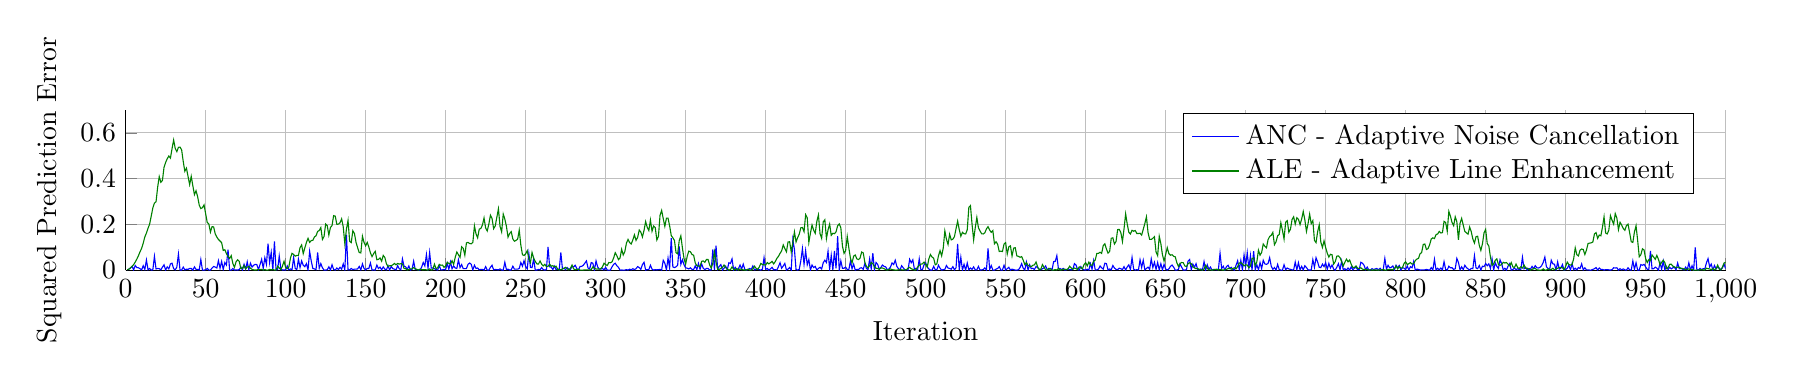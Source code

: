 % This file was created by matlab2tikz v0.4.7 (commit d4c8764c3916fd1d124533205db34e93e01e5518) running on MATLAB 8.3.
% Copyright (c) 2008--2014, Nico Schlömer <nico.schloemer@gmail.com>
% All rights reserved.
% Minimal pgfplots version: 1.3
% 
% The latest updates can be retrieved from
%   http://www.mathworks.com/matlabcentral/fileexchange/22022-matlab2tikz
% where you can also make suggestions and rate matlab2tikz.
% 
\begin{tikzpicture}

\begin{axis}[%
width=8in,
height=0.8in,
scale only axis,
xmin=0,
xmax=1000,
xlabel={Iteration},
xmajorgrids,
ymin=0,
ymax=0.7,
ylabel={Squared Prediction Error},
ymajorgrids,
axis x line*=bottom,
axis y line*=left,
legend style={draw=black,fill=white,legend cell align=left}
]
\addplot [color=blue,solid]
  table[row sep=crcr]{1	0.001\\
2	0.004\\
3	0.009\\
4	0.016\\
5	0.001\\
6	0.02\\
7	0.011\\
8	0.01\\
9	0.006\\
10	0.001\\
11	0.019\\
12	0.003\\
13	0.044\\
14	0.001\\
15	0.007\\
16	0.0\\
17	0.001\\
18	0.06\\
19	0.005\\
20	0.007\\
21	0.006\\
22	0.001\\
23	0.013\\
24	0.023\\
25	8.957e-06\\
26	0.014\\
27	0.005\\
28	0.027\\
29	0.03\\
30	0.006\\
31	0.001\\
32	0.013\\
33	0.07\\
34	0.0\\
35	2.976e-05\\
36	0.013\\
37	0.001\\
38	0.004\\
39	0.003\\
40	0.007\\
41	0.007\\
42	0.0\\
43	0.014\\
44	0.003\\
45	0.003\\
46	0.001\\
47	0.046\\
48	4.572e-05\\
49	0.0\\
50	0.001\\
51	0.007\\
52	0.0\\
53	0.0\\
54	0.009\\
55	0.016\\
56	0.013\\
57	0.009\\
58	0.041\\
59	0.008\\
60	0.038\\
61	0.003\\
62	0.033\\
63	0.022\\
64	0.089\\
65	2.041e-05\\
66	0.0\\
67	0.007\\
68	0.0\\
69	0.001\\
70	0.0\\
71	0.002\\
72	0.013\\
73	9.623e-05\\
74	0.025\\
75	0.004\\
76	0.036\\
77	0.001\\
78	0.03\\
79	0.013\\
80	0.021\\
81	0.025\\
82	0.024\\
83	0.002\\
84	0.024\\
85	0.047\\
86	0.008\\
87	0.054\\
88	0.025\\
89	0.116\\
90	0.033\\
91	0.078\\
92	0.0\\
93	0.125\\
94	0.001\\
95	0.002\\
96	0.062\\
97	0.006\\
98	0.0\\
99	0.001\\
100	7.112e-05\\
101	0.018\\
102	0.001\\
103	0.005\\
104	0.002\\
105	0.055\\
106	0.007\\
107	0.002\\
108	0.048\\
109	0.011\\
110	0.04\\
111	0.021\\
112	0.015\\
113	0.028\\
114	0.001\\
115	0.082\\
116	0.04\\
117	0.007\\
118	0.005\\
119	0.002\\
120	0.077\\
121	0.008\\
122	0.028\\
123	0.01\\
124	0.0\\
125	6.369e-05\\
126	0.001\\
127	0.014\\
128	0.0\\
129	0.023\\
130	0.003\\
131	0.0\\
132	0.009\\
133	0.002\\
134	0.012\\
135	0.004\\
136	0.027\\
137	0.001\\
138	0.155\\
139	0.001\\
140	0.001\\
141	0.007\\
142	0.002\\
143	0.004\\
144	0.004\\
145	0.005\\
146	0.016\\
147	0.001\\
148	0.027\\
149	0.007\\
150	2.115e-06\\
151	0.007\\
152	0.007\\
153	0.031\\
154	0.0\\
155	0.001\\
156	0.0\\
157	0.022\\
158	0.007\\
159	0.013\\
160	0.001\\
161	0.014\\
162	0.004\\
163	0.001\\
164	0.019\\
165	0.0\\
166	0.016\\
167	0.006\\
168	0.004\\
169	0.001\\
170	0.019\\
171	0.006\\
172	0.001\\
173	0.049\\
174	0.017\\
175	0.014\\
176	0.003\\
177	0.018\\
178	0.0\\
179	0.003\\
180	0.039\\
181	0.003\\
182	0.002\\
183	0.001\\
184	0.0\\
185	0.013\\
186	0.033\\
187	0.018\\
188	0.068\\
189	0.008\\
190	0.077\\
191	0.009\\
192	0.009\\
193	0.006\\
194	0.002\\
195	6.77e-05\\
196	0.02\\
197	0.001\\
198	0.001\\
199	0.003\\
200	0.001\\
201	0.03\\
202	0.003\\
203	0.036\\
204	0.006\\
205	0.018\\
206	0.009\\
207	0.007\\
208	0.045\\
209	0.011\\
210	0.024\\
211	0.006\\
212	0.006\\
213	0.007\\
214	0.025\\
215	0.031\\
216	0.025\\
217	0.001\\
218	0.021\\
219	0.007\\
220	0.009\\
221	0.001\\
222	0.003\\
223	0.003\\
224	0.0\\
225	0.015\\
226	8.194e-06\\
227	0.0\\
228	0.012\\
229	0.021\\
230	0.001\\
231	0.003\\
232	0.002\\
233	0.001\\
234	0.005\\
235	9.797e-05\\
236	0.0\\
237	0.034\\
238	0.002\\
239	0.004\\
240	0.0\\
241	0.001\\
242	0.017\\
243	0.004\\
244	0.004\\
245	0.004\\
246	0.007\\
247	0.033\\
248	0.017\\
249	0.041\\
250	0.015\\
251	0.005\\
252	0.073\\
253	0.012\\
254	0.011\\
255	0.049\\
256	5.531e-05\\
257	6.406e-05\\
258	0.003\\
259	0.001\\
260	0.011\\
261	0.002\\
262	4.737e-05\\
263	0.002\\
264	0.101\\
265	0.014\\
266	0.013\\
267	0.002\\
268	0.017\\
269	0.002\\
270	0.005\\
271	0.001\\
272	0.077\\
273	0.005\\
274	0.008\\
275	0.002\\
276	0.011\\
277	0.004\\
278	0.002\\
279	0.016\\
280	0.014\\
281	0.021\\
282	0.006\\
283	1.646e-05\\
284	0.016\\
285	0.016\\
286	0.021\\
287	0.03\\
288	0.04\\
289	0.009\\
290	0.005\\
291	0.033\\
292	0.03\\
293	3.102e-08\\
294	0.04\\
295	0.014\\
296	0.004\\
297	0.004\\
298	0.007\\
299	0.001\\
300	0.012\\
301	4.734e-05\\
302	2.57e-05\\
303	0.0\\
304	0.014\\
305	0.025\\
306	0.03\\
307	0.019\\
308	0.012\\
309	0.0\\
310	7.063e-05\\
311	4.349e-05\\
312	0.0\\
313	0.002\\
314	6.338e-06\\
315	0.004\\
316	0.001\\
317	0.006\\
318	0.002\\
319	0.006\\
320	0.015\\
321	0.011\\
322	0.003\\
323	0.024\\
324	0.034\\
325	2.29e-06\\
326	0.002\\
327	0.002\\
328	0.021\\
329	0.004\\
330	0.0\\
331	0.002\\
332	0.001\\
333	0.002\\
334	0.003\\
335	0.0\\
336	0.043\\
337	0.03\\
338	0.001\\
339	0.052\\
340	0.008\\
341	0.14\\
342	0.014\\
343	0.011\\
344	0.014\\
345	0.021\\
346	0.103\\
347	0.025\\
348	0.045\\
349	0.023\\
350	0.01\\
351	0.008\\
352	0.005\\
353	0.01\\
354	0.003\\
355	0.003\\
356	0.018\\
357	0.002\\
358	0.029\\
359	0.003\\
360	0.027\\
361	0.008\\
362	0.002\\
363	0.007\\
364	0.007\\
365	0.0\\
366	0.001\\
367	0.09\\
368	0.001\\
369	0.107\\
370	0.004\\
371	0.016\\
372	0.024\\
373	0.0\\
374	0.008\\
375	0.017\\
376	0.0\\
377	0.032\\
378	0.029\\
379	0.049\\
380	0.001\\
381	0.012\\
382	0.0\\
383	0.006\\
384	0.022\\
385	0.005\\
386	0.026\\
387	0.003\\
388	1.898e-05\\
389	0.002\\
390	0.007\\
391	0.003\\
392	0.018\\
393	0.001\\
394	0.003\\
395	0.003\\
396	0.002\\
397	2.836e-06\\
398	0.004\\
399	0.054\\
400	0.003\\
401	0.007\\
402	4.861e-06\\
403	0.005\\
404	0.012\\
405	0.001\\
406	0.002\\
407	0.0\\
408	0.015\\
409	0.032\\
410	0.008\\
411	0.018\\
412	0.029\\
413	2.017e-05\\
414	0.004\\
415	0.011\\
416	0.0\\
417	0.133\\
418	0.09\\
419	0.002\\
420	0.0\\
421	0.003\\
422	0.041\\
423	0.094\\
424	0.025\\
425	0.085\\
426	0.023\\
427	0.046\\
428	0.0\\
429	0.022\\
430	0.011\\
431	0.016\\
432	5.771e-07\\
433	0.007\\
434	0.012\\
435	0.005\\
436	0.032\\
437	0.043\\
438	0.033\\
439	0.082\\
440	0.003\\
441	0.064\\
442	6.23e-05\\
443	0.084\\
444	0.008\\
445	0.148\\
446	0.0\\
447	0.04\\
448	0.008\\
449	0.008\\
450	0.013\\
451	0.002\\
452	0.002\\
453	0.039\\
454	0.006\\
455	0.026\\
456	0.0\\
457	0.003\\
458	0.002\\
459	0.009\\
460	0.01\\
461	0.003\\
462	0.029\\
463	0.007\\
464	0.002\\
465	0.049\\
466	0.005\\
467	0.074\\
468	5.051e-06\\
469	0.033\\
470	0.025\\
471	0.005\\
472	0.011\\
473	0.022\\
474	0.016\\
475	0.014\\
476	0.002\\
477	0.004\\
478	0.013\\
479	0.031\\
480	0.024\\
481	0.043\\
482	0.016\\
483	0.006\\
484	0.001\\
485	0.019\\
486	0.01\\
487	0.001\\
488	0.002\\
489	5.322e-05\\
490	0.047\\
491	0.032\\
492	0.045\\
493	0.003\\
494	0.008\\
495	4.228e-07\\
496	0.049\\
497	0.002\\
498	0.002\\
499	0.023\\
500	0.032\\
501	0.014\\
502	0.005\\
503	1.907e-05\\
504	0.0\\
505	0.016\\
506	0.002\\
507	0.001\\
508	0.021\\
509	0.008\\
510	0.0\\
511	0.002\\
512	0.003\\
513	0.02\\
514	0.009\\
515	0.007\\
516	0.004\\
517	0.015\\
518	0.001\\
519	0.01\\
520	0.114\\
521	0.001\\
522	0.056\\
523	1.206e-07\\
524	0.025\\
525	0.0\\
526	0.031\\
527	0.001\\
528	0.009\\
529	0.003\\
530	0.014\\
531	0.001\\
532	0.001\\
533	0.016\\
534	4.935e-05\\
535	0.001\\
536	0.002\\
537	0.01\\
538	0.0\\
539	0.095\\
540	0.003\\
541	0.02\\
542	0.0\\
543	0.0\\
544	0.004\\
545	0.007\\
546	0.015\\
547	0.0\\
548	2.967e-05\\
549	0.021\\
550	5.002e-05\\
551	0.006\\
552	0.012\\
553	0.0\\
554	0.004\\
555	0.002\\
556	0.0\\
557	0.0\\
558	0.001\\
559	0.011\\
560	0.028\\
561	0.008\\
562	0.001\\
563	0.035\\
564	4.975e-06\\
565	0.023\\
566	0.006\\
567	0.008\\
568	0.002\\
569	0.016\\
570	0.01\\
571	0.004\\
572	0.001\\
573	0.006\\
574	0.009\\
575	0.018\\
576	0.002\\
577	0.003\\
578	0.007\\
579	0.001\\
580	0.037\\
581	0.038\\
582	0.063\\
583	0.005\\
584	0.007\\
585	0.002\\
586	0.007\\
587	1.602e-05\\
588	0.001\\
589	0.005\\
590	0.002\\
591	0.001\\
592	0.003\\
593	0.028\\
594	0.022\\
595	0.002\\
596	0.0\\
597	0.015\\
598	0.004\\
599	0.001\\
600	0.0\\
601	0.004\\
602	7.88e-05\\
603	0.028\\
604	0.004\\
605	0.042\\
606	0.001\\
607	0.001\\
608	0.004\\
609	0.018\\
610	0.01\\
611	0.004\\
612	0.03\\
613	0.028\\
614	3.041e-07\\
615	0.005\\
616	0.001\\
617	0.02\\
618	0.009\\
619	0.003\\
620	0.002\\
621	0.008\\
622	0.006\\
623	0.002\\
624	0.015\\
625	0.0\\
626	0.014\\
627	0.023\\
628	0.002\\
629	0.055\\
630	0.004\\
631	0.0\\
632	0.002\\
633	2.374e-06\\
634	0.045\\
635	0.011\\
636	0.043\\
637	0.001\\
638	0.007\\
639	0.013\\
640	0.003\\
641	0.049\\
642	0.011\\
643	0.034\\
644	0.003\\
645	0.033\\
646	0.001\\
647	0.028\\
648	0.001\\
649	0.025\\
650	0.005\\
651	0.0\\
652	0.005\\
653	0.016\\
654	0.022\\
655	0.013\\
656	0.0\\
657	4.681e-05\\
658	0.003\\
659	0.027\\
660	0.013\\
661	9.898e-05\\
662	3.861e-05\\
663	0.001\\
664	0.039\\
665	0.046\\
666	0.002\\
667	0.026\\
668	0.012\\
669	0.028\\
670	0.002\\
671	0.003\\
672	0.005\\
673	0.0\\
674	0.037\\
675	0.0\\
676	0.023\\
677	0.003\\
678	0.013\\
679	8.783e-05\\
680	0.003\\
681	0.002\\
682	0.001\\
683	0.003\\
684	0.074\\
685	0.007\\
686	0.017\\
687	0.0\\
688	0.015\\
689	0.021\\
690	0.007\\
691	0.012\\
692	0.003\\
693	0.0\\
694	0.021\\
695	0.041\\
696	0.002\\
697	0.042\\
698	0.001\\
699	0.066\\
700	0.017\\
701	0.076\\
702	0.008\\
703	0.064\\
704	0.0\\
705	0.083\\
706	0.002\\
707	0.023\\
708	0.001\\
709	0.033\\
710	0.006\\
711	0.043\\
712	0.027\\
713	0.025\\
714	0.029\\
715	0.054\\
716	0.017\\
717	0.003\\
718	0.011\\
719	8.631e-06\\
720	0.025\\
721	0.002\\
722	0.0\\
723	0.0\\
724	0.023\\
725	0.002\\
726	0.009\\
727	0.005\\
728	0.003\\
729	0.001\\
730	0.001\\
731	0.035\\
732	0.001\\
733	0.032\\
734	0.001\\
735	0.016\\
736	0.001\\
737	0.019\\
738	0.011\\
739	0.001\\
740	0.0\\
741	0.001\\
742	0.046\\
743	0.012\\
744	0.054\\
745	0.035\\
746	0.012\\
747	0.011\\
748	0.026\\
749	0.015\\
750	0.032\\
751	0.003\\
752	0.029\\
753	0.009\\
754	0.022\\
755	0.004\\
756	4.643e-05\\
757	0.013\\
758	0.028\\
759	0.001\\
760	0.04\\
761	0.001\\
762	0.006\\
763	0.0\\
764	0.009\\
765	7.037e-05\\
766	0.014\\
767	0.001\\
768	0.008\\
769	0.013\\
770	0.001\\
771	0.003\\
772	0.034\\
773	0.03\\
774	0.021\\
775	0.002\\
776	0.013\\
777	0.0\\
778	0.001\\
779	0.006\\
780	0.002\\
781	0.005\\
782	0.007\\
783	0.001\\
784	0.008\\
785	7.99e-05\\
786	0.003\\
787	0.051\\
788	0.004\\
789	0.021\\
790	0.01\\
791	0.012\\
792	0.018\\
793	0.001\\
794	0.021\\
795	0.01\\
796	0.02\\
797	0.0\\
798	0.011\\
799	0.008\\
800	0.002\\
801	0.018\\
802	0.0\\
803	0.015\\
804	0.01\\
805	0.037\\
806	0.0\\
807	0.004\\
808	0.003\\
809	2.518e-05\\
810	0.001\\
811	0.001\\
812	0.001\\
813	0.003\\
814	0.001\\
815	0.0\\
816	0.011\\
817	2.674e-06\\
818	0.047\\
819	1.314e-06\\
820	0.008\\
821	0.001\\
822	0.009\\
823	0.001\\
824	0.037\\
825	0.003\\
826	0.0\\
827	0.017\\
828	0.01\\
829	0.01\\
830	0.003\\
831	0.006\\
832	0.051\\
833	0.033\\
834	0.001\\
835	0.014\\
836	0.002\\
837	0.021\\
838	0.011\\
839	0.005\\
840	1.094e-05\\
841	0.007\\
842	0.006\\
843	0.063\\
844	0.009\\
845	0.006\\
846	0.02\\
847	4.929e-05\\
848	0.017\\
849	0.015\\
850	0.029\\
851	0.019\\
852	0.027\\
853	0.007\\
854	0.05\\
855	0.0\\
856	0.032\\
857	0.016\\
858	0.007\\
859	0.045\\
860	0.028\\
861	0.001\\
862	0.008\\
863	0.0\\
864	0.017\\
865	0.028\\
866	0.0\\
867	0.002\\
868	0.009\\
869	0.002\\
870	0.006\\
871	0.002\\
872	0.003\\
873	0.056\\
874	0.006\\
875	0.012\\
876	0.0\\
877	0.007\\
878	0.004\\
879	0.016\\
880	0.006\\
881	0.019\\
882	0.01\\
883	0.009\\
884	0.012\\
885	0.019\\
886	0.034\\
887	0.057\\
888	0.014\\
889	0.007\\
890	0.002\\
891	0.043\\
892	0.027\\
893	0.026\\
894	5.082e-05\\
895	0.036\\
896	0.004\\
897	0.009\\
898	0.024\\
899	0.0\\
900	0.002\\
901	0.008\\
902	0.021\\
903	0.0\\
904	0.028\\
905	0.002\\
906	0.008\\
907	0.001\\
908	0.011\\
909	0.007\\
910	0.027\\
911	0.001\\
912	0.01\\
913	0.001\\
914	0.001\\
915	0.0\\
916	2.365e-05\\
917	0.003\\
918	0.006\\
919	0.011\\
920	0.0\\
921	0.009\\
922	0.003\\
923	0.003\\
924	1.608e-05\\
925	0.002\\
926	0.002\\
927	0.001\\
928	0.0\\
929	0.002\\
930	0.01\\
931	0.009\\
932	0.01\\
933	0.0\\
934	0.006\\
935	0.001\\
936	0.005\\
937	0.001\\
938	5.077e-05\\
939	0.01\\
940	0.001\\
941	0.0\\
942	0.04\\
943	0.003\\
944	0.032\\
945	8.324e-05\\
946	0.0\\
947	0.024\\
948	0.021\\
949	0.025\\
950	0.014\\
951	0.003\\
952	0.003\\
953	0.084\\
954	0.005\\
955	0.006\\
956	0.013\\
957	0.008\\
958	1.945e-05\\
959	0.032\\
960	0.003\\
961	0.039\\
962	0.001\\
963	0.016\\
964	0.002\\
965	0.012\\
966	0.005\\
967	0.01\\
968	0.012\\
969	0.001\\
970	0.031\\
971	0.006\\
972	0.009\\
973	0.004\\
974	0.001\\
975	0.013\\
976	4.984e-05\\
977	0.032\\
978	0.001\\
979	0.019\\
980	2.051e-05\\
981	0.099\\
982	0.002\\
983	7.261e-05\\
984	0.007\\
985	0.002\\
986	0.006\\
987	0.005\\
988	0.032\\
989	0.05\\
990	0.014\\
991	0.026\\
992	0.0\\
993	0.02\\
994	0.005\\
995	0.013\\
996	0.009\\
997	0.001\\
998	0.01\\
999	0.026\\
1000	0.006\\
};
\addlegendentry{ANC - Adaptive Noise Cancellation};

\addplot [color=black!50!green,solid]
  table[row sep=crcr]{1	0.001\\
2	0.004\\
3	0.009\\
4	0.016\\
5	0.024\\
6	0.035\\
7	0.048\\
8	0.063\\
9	0.08\\
10	0.095\\
11	0.118\\
12	0.145\\
13	0.162\\
14	0.183\\
15	0.201\\
16	0.236\\
17	0.272\\
18	0.293\\
19	0.299\\
20	0.362\\
21	0.409\\
22	0.384\\
23	0.392\\
24	0.45\\
25	0.471\\
26	0.487\\
27	0.499\\
28	0.49\\
29	0.531\\
30	0.569\\
31	0.532\\
32	0.518\\
33	0.537\\
34	0.538\\
35	0.526\\
36	0.475\\
37	0.432\\
38	0.446\\
39	0.41\\
40	0.374\\
41	0.41\\
42	0.369\\
43	0.33\\
44	0.347\\
45	0.321\\
46	0.284\\
47	0.269\\
48	0.273\\
49	0.285\\
50	0.247\\
51	0.208\\
52	0.202\\
53	0.166\\
54	0.19\\
55	0.189\\
56	0.158\\
57	0.144\\
58	0.134\\
59	0.127\\
60	0.12\\
61	0.086\\
62	0.089\\
63	0.072\\
64	0.06\\
65	0.051\\
66	0.063\\
67	0.029\\
68	0.012\\
69	0.036\\
70	0.045\\
71	0.038\\
72	0.007\\
73	0.008\\
74	0.02\\
75	0.005\\
76	0.013\\
77	0.016\\
78	0.008\\
79	0.003\\
80	0.001\\
81	0.0\\
82	0.001\\
83	0.002\\
84	0.002\\
85	0.003\\
86	0.0\\
87	0.002\\
88	0.0\\
89	3.84e-06\\
90	0.003\\
91	0.001\\
92	0.003\\
93	0.0\\
94	0.0\\
95	0.017\\
96	0.009\\
97	0.002\\
98	0.017\\
99	0.038\\
100	0.012\\
101	0.006\\
102	0.013\\
103	0.052\\
104	0.073\\
105	0.068\\
106	0.061\\
107	0.064\\
108	0.064\\
109	0.098\\
110	0.11\\
111	0.072\\
112	0.097\\
113	0.121\\
114	0.139\\
115	0.121\\
116	0.129\\
117	0.13\\
118	0.145\\
119	0.15\\
120	0.169\\
121	0.173\\
122	0.186\\
123	0.134\\
124	0.147\\
125	0.201\\
126	0.194\\
127	0.153\\
128	0.186\\
129	0.195\\
130	0.238\\
131	0.236\\
132	0.2\\
133	0.201\\
134	0.207\\
135	0.224\\
136	0.189\\
137	0.115\\
138	0.179\\
139	0.217\\
140	0.126\\
141	0.12\\
142	0.172\\
143	0.16\\
144	0.121\\
145	0.098\\
146	0.077\\
147	0.075\\
148	0.148\\
149	0.121\\
150	0.106\\
151	0.121\\
152	0.101\\
153	0.075\\
154	0.059\\
155	0.072\\
156	0.082\\
157	0.045\\
158	0.047\\
159	0.053\\
160	0.039\\
161	0.064\\
162	0.055\\
163	0.027\\
164	0.016\\
165	0.019\\
166	0.019\\
167	0.023\\
168	0.029\\
169	0.023\\
170	0.029\\
171	0.026\\
172	0.028\\
173	0.027\\
174	0.007\\
175	0.006\\
176	0.0\\
177	0.003\\
178	0.005\\
179	0.005\\
180	0.011\\
181	0.006\\
182	0.003\\
183	4.963e-05\\
184	0.004\\
185	0.002\\
186	0.001\\
187	0.002\\
188	0.001\\
189	0.0\\
190	0.005\\
191	0.0\\
192	0.002\\
193	0.026\\
194	0.006\\
195	0.01\\
196	0.025\\
197	0.021\\
198	0.022\\
199	0.012\\
200	0.018\\
201	0.034\\
202	0.029\\
203	0.027\\
204	0.041\\
205	0.025\\
206	0.056\\
207	0.079\\
208	0.067\\
209	0.055\\
210	0.102\\
211	0.095\\
212	0.065\\
213	0.119\\
214	0.121\\
215	0.116\\
216	0.115\\
217	0.121\\
218	0.193\\
219	0.158\\
220	0.141\\
221	0.179\\
222	0.182\\
223	0.197\\
224	0.228\\
225	0.184\\
226	0.171\\
227	0.201\\
228	0.24\\
229	0.226\\
230	0.181\\
231	0.193\\
232	0.231\\
233	0.268\\
234	0.191\\
235	0.167\\
236	0.245\\
237	0.223\\
238	0.191\\
239	0.144\\
240	0.16\\
241	0.168\\
242	0.136\\
243	0.126\\
244	0.13\\
245	0.135\\
246	0.175\\
247	0.109\\
248	0.067\\
249	0.064\\
250	0.071\\
251	0.085\\
252	0.049\\
253	0.033\\
254	0.077\\
255	0.052\\
256	0.038\\
257	0.027\\
258	0.026\\
259	0.04\\
260	0.026\\
261	0.018\\
262	0.025\\
263	0.015\\
264	0.016\\
265	0.026\\
266	0.017\\
267	0.019\\
268	0.014\\
269	0.017\\
270	0.004\\
271	0.001\\
272	0.002\\
273	0.005\\
274	0.008\\
275	0.012\\
276	0.005\\
277	0.001\\
278	0.008\\
279	0.022\\
280	0.005\\
281	0.002\\
282	0.003\\
283	0.004\\
284	0.0\\
285	3.864e-05\\
286	0.0\\
287	0.001\\
288	0.001\\
289	0.001\\
290	0.0\\
291	0.002\\
292	0.014\\
293	0.008\\
294	0.004\\
295	0.005\\
296	0.004\\
297	0.006\\
298	0.014\\
299	0.03\\
300	0.024\\
301	0.02\\
302	0.033\\
303	0.032\\
304	0.036\\
305	0.053\\
306	0.076\\
307	0.063\\
308	0.046\\
309	0.053\\
310	0.091\\
311	0.066\\
312	0.081\\
313	0.118\\
314	0.134\\
315	0.12\\
316	0.114\\
317	0.132\\
318	0.154\\
319	0.13\\
320	0.143\\
321	0.175\\
322	0.166\\
323	0.145\\
324	0.174\\
325	0.212\\
326	0.187\\
327	0.173\\
328	0.219\\
329	0.17\\
330	0.193\\
331	0.186\\
332	0.132\\
333	0.147\\
334	0.24\\
335	0.261\\
336	0.225\\
337	0.191\\
338	0.227\\
339	0.227\\
340	0.193\\
341	0.151\\
342	0.141\\
343	0.13\\
344	0.076\\
345	0.071\\
346	0.129\\
347	0.15\\
348	0.096\\
349	0.05\\
350	0.026\\
351	0.061\\
352	0.083\\
353	0.08\\
354	0.068\\
355	0.065\\
356	0.031\\
357	0.019\\
358	0.018\\
359	0.016\\
360	0.038\\
361	0.04\\
362	0.034\\
363	0.046\\
364	0.046\\
365	0.023\\
366	0.009\\
367	0.031\\
368	0.08\\
369	0.036\\
370	0.003\\
371	0.003\\
372	0.007\\
373	0.012\\
374	0.022\\
375	0.012\\
376	0.004\\
377	3.827e-05\\
378	0.002\\
379	0.014\\
380	0.003\\
381	0.001\\
382	0.007\\
383	0.0\\
384	0.005\\
385	0.002\\
386	0.001\\
387	8.733e-05\\
388	5.043e-05\\
389	0.004\\
390	5.722e-05\\
391	0.0\\
392	0.005\\
393	0.017\\
394	0.008\\
395	0.003\\
396	0.013\\
397	0.029\\
398	0.024\\
399	0.023\\
400	0.022\\
401	0.033\\
402	0.027\\
403	0.032\\
404	0.038\\
405	0.027\\
406	0.037\\
407	0.051\\
408	0.06\\
409	0.073\\
410	0.084\\
411	0.11\\
412	0.094\\
413	0.08\\
414	0.123\\
415	0.124\\
416	0.079\\
417	0.12\\
418	0.167\\
419	0.123\\
420	0.142\\
421	0.157\\
422	0.185\\
423	0.186\\
424	0.168\\
425	0.242\\
426	0.228\\
427	0.121\\
428	0.162\\
429	0.197\\
430	0.175\\
431	0.161\\
432	0.213\\
433	0.241\\
434	0.159\\
435	0.139\\
436	0.211\\
437	0.22\\
438	0.138\\
439	0.176\\
440	0.201\\
441	0.152\\
442	0.161\\
443	0.159\\
444	0.167\\
445	0.194\\
446	0.202\\
447	0.185\\
448	0.105\\
449	0.073\\
450	0.085\\
451	0.147\\
452	0.097\\
453	0.052\\
454	0.031\\
455	0.061\\
456	0.066\\
457	0.049\\
458	0.046\\
459	0.052\\
460	0.079\\
461	0.075\\
462	0.034\\
463	0.016\\
464	0.01\\
465	0.019\\
466	0.033\\
467	0.028\\
468	0.014\\
469	0.008\\
470	0.007\\
471	0.003\\
472	0.009\\
473	0.009\\
474	0.006\\
475	0.002\\
476	0.0\\
477	0.002\\
478	0.005\\
479	0.002\\
480	0.001\\
481	0.0\\
482	0.0\\
483	0.001\\
484	0.002\\
485	0.001\\
486	0.001\\
487	0.001\\
488	0.002\\
489	0.009\\
490	0.012\\
491	0.006\\
492	0.003\\
493	4.152e-07\\
494	0.001\\
495	0.013\\
496	0.021\\
497	0.026\\
498	0.027\\
499	0.035\\
500	0.025\\
501	0.013\\
502	0.049\\
503	0.068\\
504	0.057\\
505	0.052\\
506	0.023\\
507	0.027\\
508	0.062\\
509	0.085\\
510	0.062\\
511	0.096\\
512	0.171\\
513	0.135\\
514	0.112\\
515	0.157\\
516	0.132\\
517	0.135\\
518	0.146\\
519	0.181\\
520	0.214\\
521	0.177\\
522	0.148\\
523	0.165\\
524	0.159\\
525	0.158\\
526	0.176\\
527	0.274\\
528	0.282\\
529	0.201\\
530	0.132\\
531	0.185\\
532	0.23\\
533	0.185\\
534	0.171\\
535	0.159\\
536	0.158\\
537	0.163\\
538	0.18\\
539	0.19\\
540	0.175\\
541	0.165\\
542	0.173\\
543	0.115\\
544	0.124\\
545	0.113\\
546	0.081\\
547	0.083\\
548	0.081\\
549	0.114\\
550	0.12\\
551	0.07\\
552	0.102\\
553	0.106\\
554	0.061\\
555	0.096\\
556	0.098\\
557	0.062\\
558	0.06\\
559	0.056\\
560	0.059\\
561	0.043\\
562	0.024\\
563	0.032\\
564	0.02\\
565	0.018\\
566	0.015\\
567	0.021\\
568	0.023\\
569	0.035\\
570	0.014\\
571	0.001\\
572	0.004\\
573	0.024\\
574	0.012\\
575	0.001\\
576	0.001\\
577	0.008\\
578	0.005\\
579	0.0\\
580	0.0\\
581	0.002\\
582	0.0\\
583	0.007\\
584	8.827e-05\\
585	0.001\\
586	0.004\\
587	0.004\\
588	0.002\\
589	0.005\\
590	0.017\\
591	0.009\\
592	0.004\\
593	0.009\\
594	0.006\\
595	0.002\\
596	0.014\\
597	0.011\\
598	0.005\\
599	0.024\\
600	0.032\\
601	0.018\\
602	0.035\\
603	0.022\\
604	0.021\\
605	0.038\\
606	0.044\\
607	0.073\\
608	0.073\\
609	0.078\\
610	0.073\\
611	0.107\\
612	0.115\\
613	0.092\\
614	0.074\\
615	0.081\\
616	0.139\\
617	0.141\\
618	0.114\\
619	0.125\\
620	0.177\\
621	0.178\\
622	0.164\\
623	0.125\\
624	0.181\\
625	0.246\\
626	0.201\\
627	0.165\\
628	0.158\\
629	0.174\\
630	0.17\\
631	0.173\\
632	0.16\\
633	0.16\\
634	0.161\\
635	0.153\\
636	0.178\\
637	0.204\\
638	0.233\\
639	0.164\\
640	0.134\\
641	0.134\\
642	0.139\\
643	0.146\\
644	0.079\\
645	0.063\\
646	0.148\\
647	0.116\\
648	0.067\\
649	0.039\\
650	0.068\\
651	0.098\\
652	0.072\\
653	0.065\\
654	0.067\\
655	0.06\\
656	0.058\\
657	0.032\\
658	0.016\\
659	0.029\\
660	0.033\\
661	0.032\\
662	0.018\\
663	0.015\\
664	0.028\\
665	0.032\\
666	0.028\\
667	0.014\\
668	0.01\\
669	0.006\\
670	0.007\\
671	0.002\\
672	0.001\\
673	0.0\\
674	0.004\\
675	0.021\\
676	0.008\\
677	0.001\\
678	0.001\\
679	7.627e-06\\
680	0.001\\
681	0.003\\
682	0.004\\
683	0.0\\
684	0.003\\
685	0.001\\
686	1.149e-05\\
687	0.001\\
688	0.003\\
689	0.006\\
690	0.008\\
691	0.004\\
692	0.007\\
693	0.01\\
694	0.005\\
695	0.015\\
696	0.031\\
697	0.032\\
698	0.027\\
699	0.018\\
700	0.023\\
701	0.022\\
702	0.01\\
703	0.017\\
704	0.051\\
705	0.053\\
706	0.02\\
707	0.036\\
708	0.087\\
709	0.065\\
710	0.077\\
711	0.114\\
712	0.104\\
713	0.097\\
714	0.133\\
715	0.147\\
716	0.152\\
717	0.165\\
718	0.111\\
719	0.124\\
720	0.15\\
721	0.156\\
722	0.207\\
723	0.174\\
724	0.136\\
725	0.209\\
726	0.216\\
727	0.166\\
728	0.178\\
729	0.221\\
730	0.233\\
731	0.201\\
732	0.229\\
733	0.222\\
734	0.199\\
735	0.223\\
736	0.256\\
737	0.22\\
738	0.169\\
739	0.203\\
740	0.245\\
741	0.203\\
742	0.216\\
743	0.13\\
744	0.12\\
745	0.168\\
746	0.198\\
747	0.122\\
748	0.099\\
749	0.128\\
750	0.099\\
751	0.074\\
752	0.057\\
753	0.069\\
754	0.067\\
755	0.026\\
756	0.037\\
757	0.061\\
758	0.062\\
759	0.054\\
760	0.037\\
761	0.018\\
762	0.034\\
763	0.048\\
764	0.036\\
765	0.044\\
766	0.025\\
767	0.011\\
768	0.012\\
769	0.018\\
770	0.008\\
771	0.007\\
772	0.01\\
773	0.004\\
774	0.002\\
775	0.004\\
776	0.002\\
777	0.0\\
778	0.001\\
779	2.597e-05\\
780	9.084e-05\\
781	0.001\\
782	0.0\\
783	6.858e-05\\
784	0.001\\
785	0.001\\
786	0.002\\
787	0.0\\
788	0.0\\
789	0.003\\
790	0.003\\
791	0.003\\
792	0.002\\
793	0.006\\
794	0.018\\
795	0.005\\
796	0.015\\
797	0.009\\
798	0.01\\
799	0.029\\
800	0.036\\
801	0.024\\
802	0.028\\
803	0.033\\
804	0.026\\
805	0.028\\
806	0.041\\
807	0.048\\
808	0.051\\
809	0.071\\
810	0.077\\
811	0.112\\
812	0.114\\
813	0.09\\
814	0.094\\
815	0.111\\
816	0.136\\
817	0.141\\
818	0.138\\
819	0.155\\
820	0.158\\
821	0.169\\
822	0.162\\
823	0.164\\
824	0.213\\
825	0.208\\
826	0.17\\
827	0.257\\
828	0.236\\
829	0.208\\
830	0.194\\
831	0.233\\
832	0.211\\
833	0.132\\
834	0.205\\
835	0.226\\
836	0.197\\
837	0.169\\
838	0.163\\
839	0.157\\
840	0.188\\
841	0.168\\
842	0.136\\
843	0.118\\
844	0.146\\
845	0.148\\
846	0.109\\
847	0.086\\
848	0.115\\
849	0.163\\
850	0.178\\
851	0.116\\
852	0.105\\
853	0.057\\
854	0.021\\
855	0.027\\
856	0.043\\
857	0.049\\
858	0.024\\
859	0.021\\
860	0.024\\
861	0.034\\
862	0.031\\
863	0.033\\
864	0.026\\
865	0.019\\
866	0.033\\
867	0.014\\
868	0.011\\
869	0.026\\
870	0.011\\
871	0.007\\
872	0.014\\
873	0.009\\
874	0.022\\
875	0.008\\
876	0.008\\
877	0.003\\
878	0.0\\
879	0.003\\
880	0.007\\
881	0.007\\
882	0.001\\
883	6.691e-05\\
884	0.0\\
885	0.0\\
886	0.005\\
887	0.0\\
888	3.421e-05\\
889	0.005\\
890	0.001\\
891	0.002\\
892	0.008\\
893	0.001\\
894	0.004\\
895	0.008\\
896	0.012\\
897	0.011\\
898	0.01\\
899	0.001\\
900	0.016\\
901	0.035\\
902	0.024\\
903	0.022\\
904	0.024\\
905	0.049\\
906	0.097\\
907	0.067\\
908	0.062\\
909	0.087\\
910	0.092\\
911	0.09\\
912	0.068\\
913	0.087\\
914	0.116\\
915	0.118\\
916	0.119\\
917	0.123\\
918	0.158\\
919	0.164\\
920	0.139\\
921	0.153\\
922	0.15\\
923	0.187\\
924	0.233\\
925	0.162\\
926	0.158\\
927	0.175\\
928	0.238\\
929	0.218\\
930	0.201\\
931	0.247\\
932	0.228\\
933	0.177\\
934	0.209\\
935	0.197\\
936	0.182\\
937	0.174\\
938	0.195\\
939	0.201\\
940	0.163\\
941	0.124\\
942	0.121\\
943	0.167\\
944	0.194\\
945	0.13\\
946	0.058\\
947	0.067\\
948	0.093\\
949	0.088\\
950	0.05\\
951	0.033\\
952	0.046\\
953	0.041\\
954	0.066\\
955	0.057\\
956	0.047\\
957	0.064\\
958	0.047\\
959	0.023\\
960	0.034\\
961	0.043\\
962	0.033\\
963	0.006\\
964	0.01\\
965	0.025\\
966	0.026\\
967	0.017\\
968	0.014\\
969	0.01\\
970	0.013\\
971	0.013\\
972	0.006\\
973	0.007\\
974	0.005\\
975	0.002\\
976	0.004\\
977	0.005\\
978	0.002\\
979	0.003\\
980	2.302e-06\\
981	0.0\\
982	0.0\\
983	5.626e-07\\
984	0.001\\
985	0.002\\
986	0.001\\
987	0.0\\
988	0.008\\
989	0.006\\
990	0.005\\
991	0.001\\
992	0.007\\
993	0.001\\
994	0.005\\
995	0.022\\
996	0.004\\
997	0.001\\
998	0.013\\
999	0.031\\
1000	0.034\\
};
\addlegendentry{ALE - Adaptive Line Enhancement};

\end{axis}
\end{tikzpicture}%